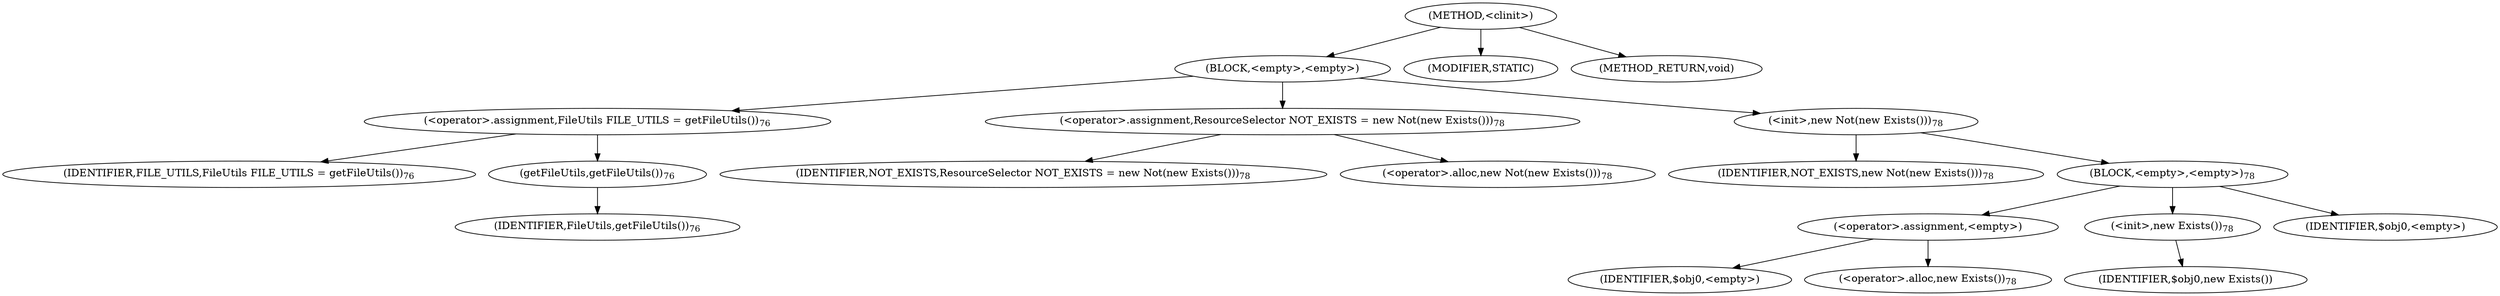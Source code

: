digraph "&lt;clinit&gt;" {  
"1289" [label = <(METHOD,&lt;clinit&gt;)> ]
"1290" [label = <(BLOCK,&lt;empty&gt;,&lt;empty&gt;)> ]
"1291" [label = <(&lt;operator&gt;.assignment,FileUtils FILE_UTILS = getFileUtils())<SUB>76</SUB>> ]
"1292" [label = <(IDENTIFIER,FILE_UTILS,FileUtils FILE_UTILS = getFileUtils())<SUB>76</SUB>> ]
"1293" [label = <(getFileUtils,getFileUtils())<SUB>76</SUB>> ]
"1294" [label = <(IDENTIFIER,FileUtils,getFileUtils())<SUB>76</SUB>> ]
"1295" [label = <(&lt;operator&gt;.assignment,ResourceSelector NOT_EXISTS = new Not(new Exists()))<SUB>78</SUB>> ]
"1296" [label = <(IDENTIFIER,NOT_EXISTS,ResourceSelector NOT_EXISTS = new Not(new Exists()))<SUB>78</SUB>> ]
"1297" [label = <(&lt;operator&gt;.alloc,new Not(new Exists()))<SUB>78</SUB>> ]
"1298" [label = <(&lt;init&gt;,new Not(new Exists()))<SUB>78</SUB>> ]
"20" [label = <(IDENTIFIER,NOT_EXISTS,new Not(new Exists()))<SUB>78</SUB>> ]
"1299" [label = <(BLOCK,&lt;empty&gt;,&lt;empty&gt;)<SUB>78</SUB>> ]
"1300" [label = <(&lt;operator&gt;.assignment,&lt;empty&gt;)> ]
"1301" [label = <(IDENTIFIER,$obj0,&lt;empty&gt;)> ]
"1302" [label = <(&lt;operator&gt;.alloc,new Exists())<SUB>78</SUB>> ]
"1303" [label = <(&lt;init&gt;,new Exists())<SUB>78</SUB>> ]
"1304" [label = <(IDENTIFIER,$obj0,new Exists())> ]
"1305" [label = <(IDENTIFIER,$obj0,&lt;empty&gt;)> ]
"1306" [label = <(MODIFIER,STATIC)> ]
"1307" [label = <(METHOD_RETURN,void)> ]
  "1289" -> "1290" 
  "1289" -> "1306" 
  "1289" -> "1307" 
  "1290" -> "1291" 
  "1290" -> "1295" 
  "1290" -> "1298" 
  "1291" -> "1292" 
  "1291" -> "1293" 
  "1293" -> "1294" 
  "1295" -> "1296" 
  "1295" -> "1297" 
  "1298" -> "20" 
  "1298" -> "1299" 
  "1299" -> "1300" 
  "1299" -> "1303" 
  "1299" -> "1305" 
  "1300" -> "1301" 
  "1300" -> "1302" 
  "1303" -> "1304" 
}
